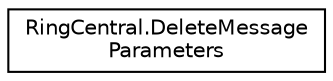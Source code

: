 digraph "Graphical Class Hierarchy"
{
 // LATEX_PDF_SIZE
  edge [fontname="Helvetica",fontsize="10",labelfontname="Helvetica",labelfontsize="10"];
  node [fontname="Helvetica",fontsize="10",shape=record];
  rankdir="LR";
  Node0 [label="RingCentral.DeleteMessage\lParameters",height=0.2,width=0.4,color="black", fillcolor="white", style="filled",URL="$classRingCentral_1_1DeleteMessageParameters.html",tooltip="Query parameters for operation deleteMessage"];
}
